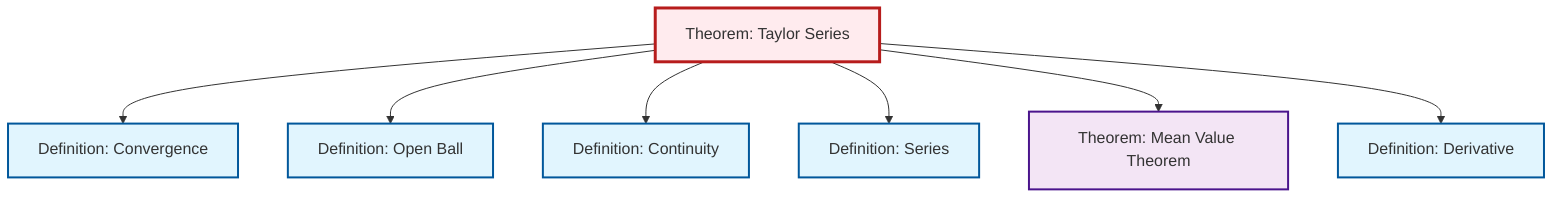 graph TD
    classDef definition fill:#e1f5fe,stroke:#01579b,stroke-width:2px
    classDef theorem fill:#f3e5f5,stroke:#4a148c,stroke-width:2px
    classDef axiom fill:#fff3e0,stroke:#e65100,stroke-width:2px
    classDef example fill:#e8f5e9,stroke:#1b5e20,stroke-width:2px
    classDef current fill:#ffebee,stroke:#b71c1c,stroke-width:3px
    def-continuity["Definition: Continuity"]:::definition
    thm-taylor-series["Theorem: Taylor Series"]:::theorem
    thm-mean-value["Theorem: Mean Value Theorem"]:::theorem
    def-convergence["Definition: Convergence"]:::definition
    def-derivative["Definition: Derivative"]:::definition
    def-open-ball["Definition: Open Ball"]:::definition
    def-series["Definition: Series"]:::definition
    thm-taylor-series --> def-convergence
    thm-taylor-series --> def-open-ball
    thm-taylor-series --> def-continuity
    thm-taylor-series --> def-series
    thm-taylor-series --> thm-mean-value
    thm-taylor-series --> def-derivative
    class thm-taylor-series current